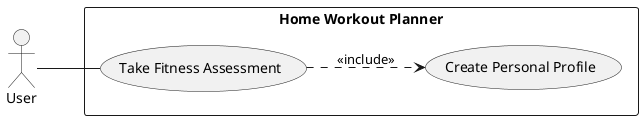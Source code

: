 @startuml home_workout_planner_S3
left to right direction

actor User as user

rectangle "Home Workout Planner" {
usecase "Create Personal Profile" as UC1
usecase "Take Fitness Assessment" as UC2
}

user -- UC2
UC2 ..> UC1:<<include>>

@enduml
